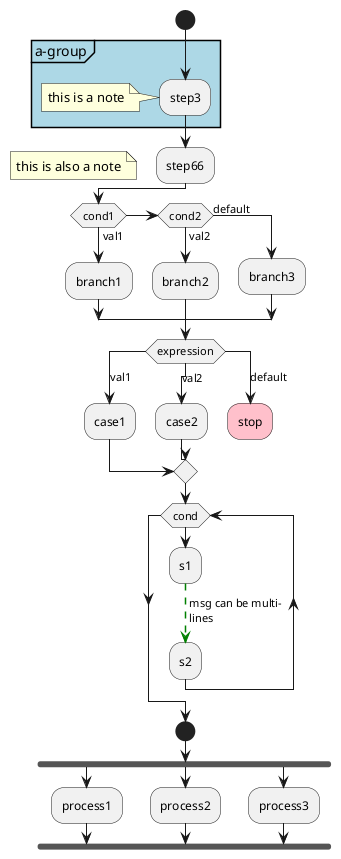 @startuml
' : xxxx ;
' can be multiple lines
' partition
start
!$lvl=3
partition  #LightBlue a-group{
    !if $lvl >= 2
        :step3;
    !endif
}

note left
    this is a note
end note

:step66;
floating note: this is also a note

' !pragma useVerticalIf on
if (cond1) then (val1)
  :branch1;
elseif (cond2) then (val2)
  :branch2;
else (default)
  :branch3;
endif


switch (expression)
case (val1)
    :case1;
case (val2)
    :case2;
case (default)
    #pink:stop;
    kill
endswitch


while (cond)
    :s1;
    ' you can customize the connection
    -[#green,dashed]-> msg can be multi-
    lines;
    :s2;
endwhile


start
fork
    :process1;
fork again
    :process2;
fork again
    :process3;
' 或者 end merge
end fork

' 泳道图
' if (cond1)  then (yes)
'     |#lightgray|swin1|
'     :branch1;
' elseif (cond2) then (no)
'     |swin2|
'     :branch2;
' else (nothing)
'     |swin1|
'     :branch3;
' endif
@enduml

